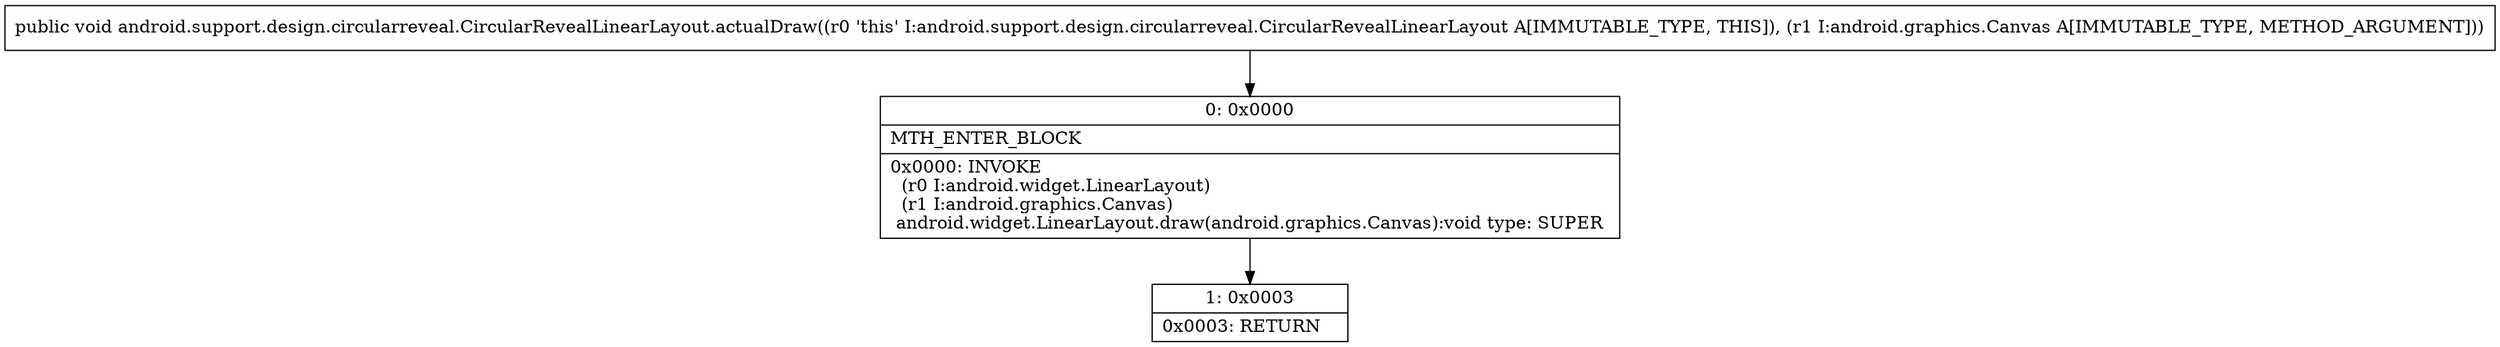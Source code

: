 digraph "CFG forandroid.support.design.circularreveal.CircularRevealLinearLayout.actualDraw(Landroid\/graphics\/Canvas;)V" {
Node_0 [shape=record,label="{0\:\ 0x0000|MTH_ENTER_BLOCK\l|0x0000: INVOKE  \l  (r0 I:android.widget.LinearLayout)\l  (r1 I:android.graphics.Canvas)\l android.widget.LinearLayout.draw(android.graphics.Canvas):void type: SUPER \l}"];
Node_1 [shape=record,label="{1\:\ 0x0003|0x0003: RETURN   \l}"];
MethodNode[shape=record,label="{public void android.support.design.circularreveal.CircularRevealLinearLayout.actualDraw((r0 'this' I:android.support.design.circularreveal.CircularRevealLinearLayout A[IMMUTABLE_TYPE, THIS]), (r1 I:android.graphics.Canvas A[IMMUTABLE_TYPE, METHOD_ARGUMENT])) }"];
MethodNode -> Node_0;
Node_0 -> Node_1;
}

